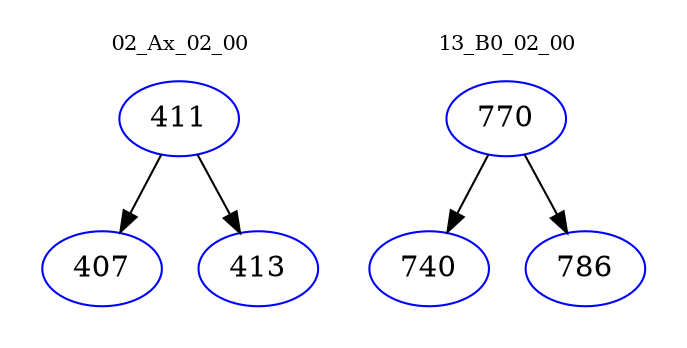 digraph{
subgraph cluster_0 {
color = white
label = "02_Ax_02_00";
fontsize=10;
T0_411 [label="411", color="blue"]
T0_411 -> T0_407 [color="black"]
T0_407 [label="407", color="blue"]
T0_411 -> T0_413 [color="black"]
T0_413 [label="413", color="blue"]
}
subgraph cluster_1 {
color = white
label = "13_B0_02_00";
fontsize=10;
T1_770 [label="770", color="blue"]
T1_770 -> T1_740 [color="black"]
T1_740 [label="740", color="blue"]
T1_770 -> T1_786 [color="black"]
T1_786 [label="786", color="blue"]
}
}
